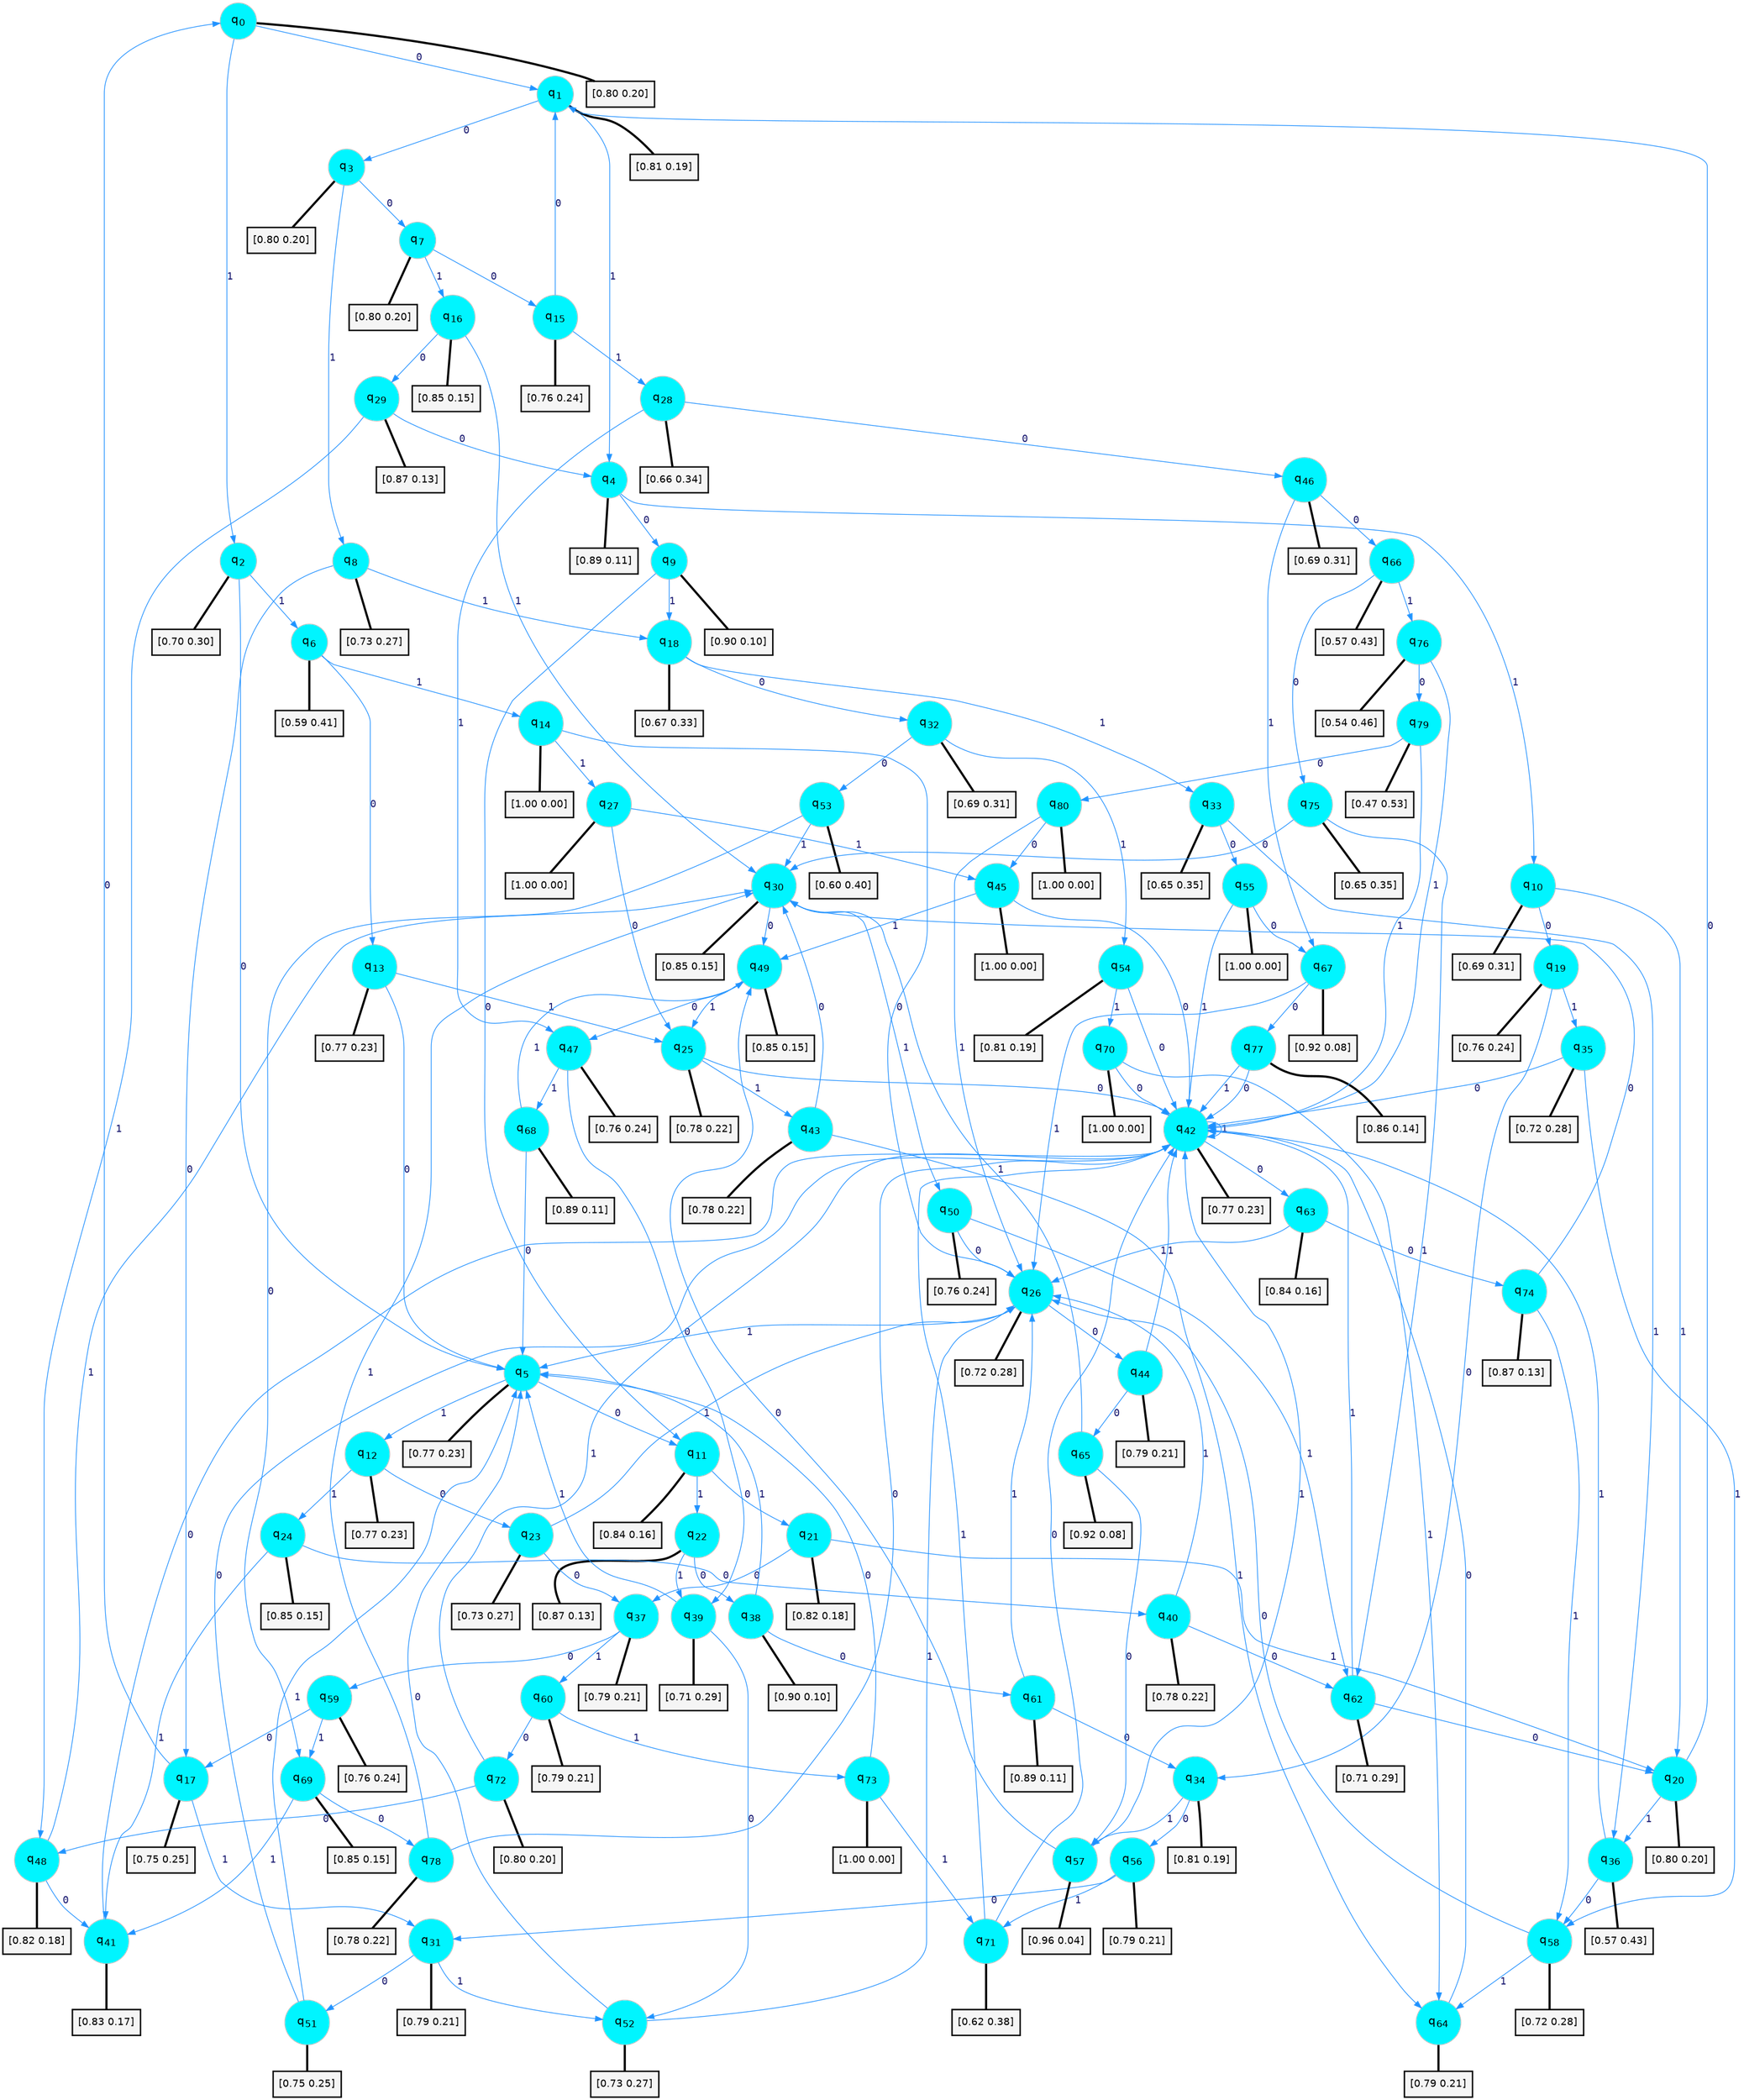 digraph G {
graph [
bgcolor=transparent, dpi=300, rankdir=TD, size="40,25"];
node [
color=gray, fillcolor=turquoise1, fontcolor=black, fontname=Helvetica, fontsize=16, fontweight=bold, shape=circle, style=filled];
edge [
arrowsize=1, color=dodgerblue1, fontcolor=midnightblue, fontname=courier, fontweight=bold, penwidth=1, style=solid, weight=20];
0[label=<q<SUB>0</SUB>>];
1[label=<q<SUB>1</SUB>>];
2[label=<q<SUB>2</SUB>>];
3[label=<q<SUB>3</SUB>>];
4[label=<q<SUB>4</SUB>>];
5[label=<q<SUB>5</SUB>>];
6[label=<q<SUB>6</SUB>>];
7[label=<q<SUB>7</SUB>>];
8[label=<q<SUB>8</SUB>>];
9[label=<q<SUB>9</SUB>>];
10[label=<q<SUB>10</SUB>>];
11[label=<q<SUB>11</SUB>>];
12[label=<q<SUB>12</SUB>>];
13[label=<q<SUB>13</SUB>>];
14[label=<q<SUB>14</SUB>>];
15[label=<q<SUB>15</SUB>>];
16[label=<q<SUB>16</SUB>>];
17[label=<q<SUB>17</SUB>>];
18[label=<q<SUB>18</SUB>>];
19[label=<q<SUB>19</SUB>>];
20[label=<q<SUB>20</SUB>>];
21[label=<q<SUB>21</SUB>>];
22[label=<q<SUB>22</SUB>>];
23[label=<q<SUB>23</SUB>>];
24[label=<q<SUB>24</SUB>>];
25[label=<q<SUB>25</SUB>>];
26[label=<q<SUB>26</SUB>>];
27[label=<q<SUB>27</SUB>>];
28[label=<q<SUB>28</SUB>>];
29[label=<q<SUB>29</SUB>>];
30[label=<q<SUB>30</SUB>>];
31[label=<q<SUB>31</SUB>>];
32[label=<q<SUB>32</SUB>>];
33[label=<q<SUB>33</SUB>>];
34[label=<q<SUB>34</SUB>>];
35[label=<q<SUB>35</SUB>>];
36[label=<q<SUB>36</SUB>>];
37[label=<q<SUB>37</SUB>>];
38[label=<q<SUB>38</SUB>>];
39[label=<q<SUB>39</SUB>>];
40[label=<q<SUB>40</SUB>>];
41[label=<q<SUB>41</SUB>>];
42[label=<q<SUB>42</SUB>>];
43[label=<q<SUB>43</SUB>>];
44[label=<q<SUB>44</SUB>>];
45[label=<q<SUB>45</SUB>>];
46[label=<q<SUB>46</SUB>>];
47[label=<q<SUB>47</SUB>>];
48[label=<q<SUB>48</SUB>>];
49[label=<q<SUB>49</SUB>>];
50[label=<q<SUB>50</SUB>>];
51[label=<q<SUB>51</SUB>>];
52[label=<q<SUB>52</SUB>>];
53[label=<q<SUB>53</SUB>>];
54[label=<q<SUB>54</SUB>>];
55[label=<q<SUB>55</SUB>>];
56[label=<q<SUB>56</SUB>>];
57[label=<q<SUB>57</SUB>>];
58[label=<q<SUB>58</SUB>>];
59[label=<q<SUB>59</SUB>>];
60[label=<q<SUB>60</SUB>>];
61[label=<q<SUB>61</SUB>>];
62[label=<q<SUB>62</SUB>>];
63[label=<q<SUB>63</SUB>>];
64[label=<q<SUB>64</SUB>>];
65[label=<q<SUB>65</SUB>>];
66[label=<q<SUB>66</SUB>>];
67[label=<q<SUB>67</SUB>>];
68[label=<q<SUB>68</SUB>>];
69[label=<q<SUB>69</SUB>>];
70[label=<q<SUB>70</SUB>>];
71[label=<q<SUB>71</SUB>>];
72[label=<q<SUB>72</SUB>>];
73[label=<q<SUB>73</SUB>>];
74[label=<q<SUB>74</SUB>>];
75[label=<q<SUB>75</SUB>>];
76[label=<q<SUB>76</SUB>>];
77[label=<q<SUB>77</SUB>>];
78[label=<q<SUB>78</SUB>>];
79[label=<q<SUB>79</SUB>>];
80[label=<q<SUB>80</SUB>>];
81[label="[0.80 0.20]", shape=box,fontcolor=black, fontname=Helvetica, fontsize=14, penwidth=2, fillcolor=whitesmoke,color=black];
82[label="[0.81 0.19]", shape=box,fontcolor=black, fontname=Helvetica, fontsize=14, penwidth=2, fillcolor=whitesmoke,color=black];
83[label="[0.70 0.30]", shape=box,fontcolor=black, fontname=Helvetica, fontsize=14, penwidth=2, fillcolor=whitesmoke,color=black];
84[label="[0.80 0.20]", shape=box,fontcolor=black, fontname=Helvetica, fontsize=14, penwidth=2, fillcolor=whitesmoke,color=black];
85[label="[0.89 0.11]", shape=box,fontcolor=black, fontname=Helvetica, fontsize=14, penwidth=2, fillcolor=whitesmoke,color=black];
86[label="[0.77 0.23]", shape=box,fontcolor=black, fontname=Helvetica, fontsize=14, penwidth=2, fillcolor=whitesmoke,color=black];
87[label="[0.59 0.41]", shape=box,fontcolor=black, fontname=Helvetica, fontsize=14, penwidth=2, fillcolor=whitesmoke,color=black];
88[label="[0.80 0.20]", shape=box,fontcolor=black, fontname=Helvetica, fontsize=14, penwidth=2, fillcolor=whitesmoke,color=black];
89[label="[0.73 0.27]", shape=box,fontcolor=black, fontname=Helvetica, fontsize=14, penwidth=2, fillcolor=whitesmoke,color=black];
90[label="[0.90 0.10]", shape=box,fontcolor=black, fontname=Helvetica, fontsize=14, penwidth=2, fillcolor=whitesmoke,color=black];
91[label="[0.69 0.31]", shape=box,fontcolor=black, fontname=Helvetica, fontsize=14, penwidth=2, fillcolor=whitesmoke,color=black];
92[label="[0.84 0.16]", shape=box,fontcolor=black, fontname=Helvetica, fontsize=14, penwidth=2, fillcolor=whitesmoke,color=black];
93[label="[0.77 0.23]", shape=box,fontcolor=black, fontname=Helvetica, fontsize=14, penwidth=2, fillcolor=whitesmoke,color=black];
94[label="[0.77 0.23]", shape=box,fontcolor=black, fontname=Helvetica, fontsize=14, penwidth=2, fillcolor=whitesmoke,color=black];
95[label="[1.00 0.00]", shape=box,fontcolor=black, fontname=Helvetica, fontsize=14, penwidth=2, fillcolor=whitesmoke,color=black];
96[label="[0.76 0.24]", shape=box,fontcolor=black, fontname=Helvetica, fontsize=14, penwidth=2, fillcolor=whitesmoke,color=black];
97[label="[0.85 0.15]", shape=box,fontcolor=black, fontname=Helvetica, fontsize=14, penwidth=2, fillcolor=whitesmoke,color=black];
98[label="[0.75 0.25]", shape=box,fontcolor=black, fontname=Helvetica, fontsize=14, penwidth=2, fillcolor=whitesmoke,color=black];
99[label="[0.67 0.33]", shape=box,fontcolor=black, fontname=Helvetica, fontsize=14, penwidth=2, fillcolor=whitesmoke,color=black];
100[label="[0.76 0.24]", shape=box,fontcolor=black, fontname=Helvetica, fontsize=14, penwidth=2, fillcolor=whitesmoke,color=black];
101[label="[0.80 0.20]", shape=box,fontcolor=black, fontname=Helvetica, fontsize=14, penwidth=2, fillcolor=whitesmoke,color=black];
102[label="[0.82 0.18]", shape=box,fontcolor=black, fontname=Helvetica, fontsize=14, penwidth=2, fillcolor=whitesmoke,color=black];
103[label="[0.87 0.13]", shape=box,fontcolor=black, fontname=Helvetica, fontsize=14, penwidth=2, fillcolor=whitesmoke,color=black];
104[label="[0.73 0.27]", shape=box,fontcolor=black, fontname=Helvetica, fontsize=14, penwidth=2, fillcolor=whitesmoke,color=black];
105[label="[0.85 0.15]", shape=box,fontcolor=black, fontname=Helvetica, fontsize=14, penwidth=2, fillcolor=whitesmoke,color=black];
106[label="[0.78 0.22]", shape=box,fontcolor=black, fontname=Helvetica, fontsize=14, penwidth=2, fillcolor=whitesmoke,color=black];
107[label="[0.72 0.28]", shape=box,fontcolor=black, fontname=Helvetica, fontsize=14, penwidth=2, fillcolor=whitesmoke,color=black];
108[label="[1.00 0.00]", shape=box,fontcolor=black, fontname=Helvetica, fontsize=14, penwidth=2, fillcolor=whitesmoke,color=black];
109[label="[0.66 0.34]", shape=box,fontcolor=black, fontname=Helvetica, fontsize=14, penwidth=2, fillcolor=whitesmoke,color=black];
110[label="[0.87 0.13]", shape=box,fontcolor=black, fontname=Helvetica, fontsize=14, penwidth=2, fillcolor=whitesmoke,color=black];
111[label="[0.85 0.15]", shape=box,fontcolor=black, fontname=Helvetica, fontsize=14, penwidth=2, fillcolor=whitesmoke,color=black];
112[label="[0.79 0.21]", shape=box,fontcolor=black, fontname=Helvetica, fontsize=14, penwidth=2, fillcolor=whitesmoke,color=black];
113[label="[0.69 0.31]", shape=box,fontcolor=black, fontname=Helvetica, fontsize=14, penwidth=2, fillcolor=whitesmoke,color=black];
114[label="[0.65 0.35]", shape=box,fontcolor=black, fontname=Helvetica, fontsize=14, penwidth=2, fillcolor=whitesmoke,color=black];
115[label="[0.81 0.19]", shape=box,fontcolor=black, fontname=Helvetica, fontsize=14, penwidth=2, fillcolor=whitesmoke,color=black];
116[label="[0.72 0.28]", shape=box,fontcolor=black, fontname=Helvetica, fontsize=14, penwidth=2, fillcolor=whitesmoke,color=black];
117[label="[0.57 0.43]", shape=box,fontcolor=black, fontname=Helvetica, fontsize=14, penwidth=2, fillcolor=whitesmoke,color=black];
118[label="[0.79 0.21]", shape=box,fontcolor=black, fontname=Helvetica, fontsize=14, penwidth=2, fillcolor=whitesmoke,color=black];
119[label="[0.90 0.10]", shape=box,fontcolor=black, fontname=Helvetica, fontsize=14, penwidth=2, fillcolor=whitesmoke,color=black];
120[label="[0.71 0.29]", shape=box,fontcolor=black, fontname=Helvetica, fontsize=14, penwidth=2, fillcolor=whitesmoke,color=black];
121[label="[0.78 0.22]", shape=box,fontcolor=black, fontname=Helvetica, fontsize=14, penwidth=2, fillcolor=whitesmoke,color=black];
122[label="[0.83 0.17]", shape=box,fontcolor=black, fontname=Helvetica, fontsize=14, penwidth=2, fillcolor=whitesmoke,color=black];
123[label="[0.77 0.23]", shape=box,fontcolor=black, fontname=Helvetica, fontsize=14, penwidth=2, fillcolor=whitesmoke,color=black];
124[label="[0.78 0.22]", shape=box,fontcolor=black, fontname=Helvetica, fontsize=14, penwidth=2, fillcolor=whitesmoke,color=black];
125[label="[0.79 0.21]", shape=box,fontcolor=black, fontname=Helvetica, fontsize=14, penwidth=2, fillcolor=whitesmoke,color=black];
126[label="[1.00 0.00]", shape=box,fontcolor=black, fontname=Helvetica, fontsize=14, penwidth=2, fillcolor=whitesmoke,color=black];
127[label="[0.69 0.31]", shape=box,fontcolor=black, fontname=Helvetica, fontsize=14, penwidth=2, fillcolor=whitesmoke,color=black];
128[label="[0.76 0.24]", shape=box,fontcolor=black, fontname=Helvetica, fontsize=14, penwidth=2, fillcolor=whitesmoke,color=black];
129[label="[0.82 0.18]", shape=box,fontcolor=black, fontname=Helvetica, fontsize=14, penwidth=2, fillcolor=whitesmoke,color=black];
130[label="[0.85 0.15]", shape=box,fontcolor=black, fontname=Helvetica, fontsize=14, penwidth=2, fillcolor=whitesmoke,color=black];
131[label="[0.76 0.24]", shape=box,fontcolor=black, fontname=Helvetica, fontsize=14, penwidth=2, fillcolor=whitesmoke,color=black];
132[label="[0.75 0.25]", shape=box,fontcolor=black, fontname=Helvetica, fontsize=14, penwidth=2, fillcolor=whitesmoke,color=black];
133[label="[0.73 0.27]", shape=box,fontcolor=black, fontname=Helvetica, fontsize=14, penwidth=2, fillcolor=whitesmoke,color=black];
134[label="[0.60 0.40]", shape=box,fontcolor=black, fontname=Helvetica, fontsize=14, penwidth=2, fillcolor=whitesmoke,color=black];
135[label="[0.81 0.19]", shape=box,fontcolor=black, fontname=Helvetica, fontsize=14, penwidth=2, fillcolor=whitesmoke,color=black];
136[label="[1.00 0.00]", shape=box,fontcolor=black, fontname=Helvetica, fontsize=14, penwidth=2, fillcolor=whitesmoke,color=black];
137[label="[0.79 0.21]", shape=box,fontcolor=black, fontname=Helvetica, fontsize=14, penwidth=2, fillcolor=whitesmoke,color=black];
138[label="[0.96 0.04]", shape=box,fontcolor=black, fontname=Helvetica, fontsize=14, penwidth=2, fillcolor=whitesmoke,color=black];
139[label="[0.72 0.28]", shape=box,fontcolor=black, fontname=Helvetica, fontsize=14, penwidth=2, fillcolor=whitesmoke,color=black];
140[label="[0.76 0.24]", shape=box,fontcolor=black, fontname=Helvetica, fontsize=14, penwidth=2, fillcolor=whitesmoke,color=black];
141[label="[0.79 0.21]", shape=box,fontcolor=black, fontname=Helvetica, fontsize=14, penwidth=2, fillcolor=whitesmoke,color=black];
142[label="[0.89 0.11]", shape=box,fontcolor=black, fontname=Helvetica, fontsize=14, penwidth=2, fillcolor=whitesmoke,color=black];
143[label="[0.71 0.29]", shape=box,fontcolor=black, fontname=Helvetica, fontsize=14, penwidth=2, fillcolor=whitesmoke,color=black];
144[label="[0.84 0.16]", shape=box,fontcolor=black, fontname=Helvetica, fontsize=14, penwidth=2, fillcolor=whitesmoke,color=black];
145[label="[0.79 0.21]", shape=box,fontcolor=black, fontname=Helvetica, fontsize=14, penwidth=2, fillcolor=whitesmoke,color=black];
146[label="[0.92 0.08]", shape=box,fontcolor=black, fontname=Helvetica, fontsize=14, penwidth=2, fillcolor=whitesmoke,color=black];
147[label="[0.57 0.43]", shape=box,fontcolor=black, fontname=Helvetica, fontsize=14, penwidth=2, fillcolor=whitesmoke,color=black];
148[label="[0.92 0.08]", shape=box,fontcolor=black, fontname=Helvetica, fontsize=14, penwidth=2, fillcolor=whitesmoke,color=black];
149[label="[0.89 0.11]", shape=box,fontcolor=black, fontname=Helvetica, fontsize=14, penwidth=2, fillcolor=whitesmoke,color=black];
150[label="[0.85 0.15]", shape=box,fontcolor=black, fontname=Helvetica, fontsize=14, penwidth=2, fillcolor=whitesmoke,color=black];
151[label="[1.00 0.00]", shape=box,fontcolor=black, fontname=Helvetica, fontsize=14, penwidth=2, fillcolor=whitesmoke,color=black];
152[label="[0.62 0.38]", shape=box,fontcolor=black, fontname=Helvetica, fontsize=14, penwidth=2, fillcolor=whitesmoke,color=black];
153[label="[0.80 0.20]", shape=box,fontcolor=black, fontname=Helvetica, fontsize=14, penwidth=2, fillcolor=whitesmoke,color=black];
154[label="[1.00 0.00]", shape=box,fontcolor=black, fontname=Helvetica, fontsize=14, penwidth=2, fillcolor=whitesmoke,color=black];
155[label="[0.87 0.13]", shape=box,fontcolor=black, fontname=Helvetica, fontsize=14, penwidth=2, fillcolor=whitesmoke,color=black];
156[label="[0.65 0.35]", shape=box,fontcolor=black, fontname=Helvetica, fontsize=14, penwidth=2, fillcolor=whitesmoke,color=black];
157[label="[0.54 0.46]", shape=box,fontcolor=black, fontname=Helvetica, fontsize=14, penwidth=2, fillcolor=whitesmoke,color=black];
158[label="[0.86 0.14]", shape=box,fontcolor=black, fontname=Helvetica, fontsize=14, penwidth=2, fillcolor=whitesmoke,color=black];
159[label="[0.78 0.22]", shape=box,fontcolor=black, fontname=Helvetica, fontsize=14, penwidth=2, fillcolor=whitesmoke,color=black];
160[label="[0.47 0.53]", shape=box,fontcolor=black, fontname=Helvetica, fontsize=14, penwidth=2, fillcolor=whitesmoke,color=black];
161[label="[1.00 0.00]", shape=box,fontcolor=black, fontname=Helvetica, fontsize=14, penwidth=2, fillcolor=whitesmoke,color=black];
0->1 [label=0];
0->2 [label=1];
0->81 [arrowhead=none, penwidth=3,color=black];
1->3 [label=0];
1->4 [label=1];
1->82 [arrowhead=none, penwidth=3,color=black];
2->5 [label=0];
2->6 [label=1];
2->83 [arrowhead=none, penwidth=3,color=black];
3->7 [label=0];
3->8 [label=1];
3->84 [arrowhead=none, penwidth=3,color=black];
4->9 [label=0];
4->10 [label=1];
4->85 [arrowhead=none, penwidth=3,color=black];
5->11 [label=0];
5->12 [label=1];
5->86 [arrowhead=none, penwidth=3,color=black];
6->13 [label=0];
6->14 [label=1];
6->87 [arrowhead=none, penwidth=3,color=black];
7->15 [label=0];
7->16 [label=1];
7->88 [arrowhead=none, penwidth=3,color=black];
8->17 [label=0];
8->18 [label=1];
8->89 [arrowhead=none, penwidth=3,color=black];
9->11 [label=0];
9->18 [label=1];
9->90 [arrowhead=none, penwidth=3,color=black];
10->19 [label=0];
10->20 [label=1];
10->91 [arrowhead=none, penwidth=3,color=black];
11->21 [label=0];
11->22 [label=1];
11->92 [arrowhead=none, penwidth=3,color=black];
12->23 [label=0];
12->24 [label=1];
12->93 [arrowhead=none, penwidth=3,color=black];
13->5 [label=0];
13->25 [label=1];
13->94 [arrowhead=none, penwidth=3,color=black];
14->26 [label=0];
14->27 [label=1];
14->95 [arrowhead=none, penwidth=3,color=black];
15->1 [label=0];
15->28 [label=1];
15->96 [arrowhead=none, penwidth=3,color=black];
16->29 [label=0];
16->30 [label=1];
16->97 [arrowhead=none, penwidth=3,color=black];
17->0 [label=0];
17->31 [label=1];
17->98 [arrowhead=none, penwidth=3,color=black];
18->32 [label=0];
18->33 [label=1];
18->99 [arrowhead=none, penwidth=3,color=black];
19->34 [label=0];
19->35 [label=1];
19->100 [arrowhead=none, penwidth=3,color=black];
20->1 [label=0];
20->36 [label=1];
20->101 [arrowhead=none, penwidth=3,color=black];
21->37 [label=0];
21->20 [label=1];
21->102 [arrowhead=none, penwidth=3,color=black];
22->38 [label=0];
22->39 [label=1];
22->103 [arrowhead=none, penwidth=3,color=black];
23->37 [label=0];
23->26 [label=1];
23->104 [arrowhead=none, penwidth=3,color=black];
24->40 [label=0];
24->41 [label=1];
24->105 [arrowhead=none, penwidth=3,color=black];
25->42 [label=0];
25->43 [label=1];
25->106 [arrowhead=none, penwidth=3,color=black];
26->44 [label=0];
26->5 [label=1];
26->107 [arrowhead=none, penwidth=3,color=black];
27->25 [label=0];
27->45 [label=1];
27->108 [arrowhead=none, penwidth=3,color=black];
28->46 [label=0];
28->47 [label=1];
28->109 [arrowhead=none, penwidth=3,color=black];
29->4 [label=0];
29->48 [label=1];
29->110 [arrowhead=none, penwidth=3,color=black];
30->49 [label=0];
30->50 [label=1];
30->111 [arrowhead=none, penwidth=3,color=black];
31->51 [label=0];
31->52 [label=1];
31->112 [arrowhead=none, penwidth=3,color=black];
32->53 [label=0];
32->54 [label=1];
32->113 [arrowhead=none, penwidth=3,color=black];
33->55 [label=0];
33->36 [label=1];
33->114 [arrowhead=none, penwidth=3,color=black];
34->56 [label=0];
34->57 [label=1];
34->115 [arrowhead=none, penwidth=3,color=black];
35->42 [label=0];
35->58 [label=1];
35->116 [arrowhead=none, penwidth=3,color=black];
36->58 [label=0];
36->42 [label=1];
36->117 [arrowhead=none, penwidth=3,color=black];
37->59 [label=0];
37->60 [label=1];
37->118 [arrowhead=none, penwidth=3,color=black];
38->61 [label=0];
38->5 [label=1];
38->119 [arrowhead=none, penwidth=3,color=black];
39->52 [label=0];
39->5 [label=1];
39->120 [arrowhead=none, penwidth=3,color=black];
40->62 [label=0];
40->26 [label=1];
40->121 [arrowhead=none, penwidth=3,color=black];
41->42 [label=0];
41->122 [arrowhead=none, penwidth=3,color=black];
42->63 [label=0];
42->42 [label=1];
42->123 [arrowhead=none, penwidth=3,color=black];
43->30 [label=0];
43->64 [label=1];
43->124 [arrowhead=none, penwidth=3,color=black];
44->65 [label=0];
44->42 [label=1];
44->125 [arrowhead=none, penwidth=3,color=black];
45->42 [label=0];
45->49 [label=1];
45->126 [arrowhead=none, penwidth=3,color=black];
46->66 [label=0];
46->67 [label=1];
46->127 [arrowhead=none, penwidth=3,color=black];
47->39 [label=0];
47->68 [label=1];
47->128 [arrowhead=none, penwidth=3,color=black];
48->41 [label=0];
48->30 [label=1];
48->129 [arrowhead=none, penwidth=3,color=black];
49->47 [label=0];
49->25 [label=1];
49->130 [arrowhead=none, penwidth=3,color=black];
50->26 [label=0];
50->62 [label=1];
50->131 [arrowhead=none, penwidth=3,color=black];
51->42 [label=0];
51->5 [label=1];
51->132 [arrowhead=none, penwidth=3,color=black];
52->5 [label=0];
52->26 [label=1];
52->133 [arrowhead=none, penwidth=3,color=black];
53->69 [label=0];
53->30 [label=1];
53->134 [arrowhead=none, penwidth=3,color=black];
54->42 [label=0];
54->70 [label=1];
54->135 [arrowhead=none, penwidth=3,color=black];
55->67 [label=0];
55->42 [label=1];
55->136 [arrowhead=none, penwidth=3,color=black];
56->31 [label=0];
56->71 [label=1];
56->137 [arrowhead=none, penwidth=3,color=black];
57->49 [label=0];
57->42 [label=1];
57->138 [arrowhead=none, penwidth=3,color=black];
58->26 [label=0];
58->64 [label=1];
58->139 [arrowhead=none, penwidth=3,color=black];
59->17 [label=0];
59->69 [label=1];
59->140 [arrowhead=none, penwidth=3,color=black];
60->72 [label=0];
60->73 [label=1];
60->141 [arrowhead=none, penwidth=3,color=black];
61->34 [label=0];
61->26 [label=1];
61->142 [arrowhead=none, penwidth=3,color=black];
62->20 [label=0];
62->42 [label=1];
62->143 [arrowhead=none, penwidth=3,color=black];
63->74 [label=0];
63->26 [label=1];
63->144 [arrowhead=none, penwidth=3,color=black];
64->42 [label=0];
64->145 [arrowhead=none, penwidth=3,color=black];
65->57 [label=0];
65->30 [label=1];
65->146 [arrowhead=none, penwidth=3,color=black];
66->75 [label=0];
66->76 [label=1];
66->147 [arrowhead=none, penwidth=3,color=black];
67->77 [label=0];
67->26 [label=1];
67->148 [arrowhead=none, penwidth=3,color=black];
68->5 [label=0];
68->49 [label=1];
68->149 [arrowhead=none, penwidth=3,color=black];
69->78 [label=0];
69->41 [label=1];
69->150 [arrowhead=none, penwidth=3,color=black];
70->42 [label=0];
70->64 [label=1];
70->151 [arrowhead=none, penwidth=3,color=black];
71->42 [label=0];
71->42 [label=1];
71->152 [arrowhead=none, penwidth=3,color=black];
72->48 [label=0];
72->42 [label=1];
72->153 [arrowhead=none, penwidth=3,color=black];
73->5 [label=0];
73->71 [label=1];
73->154 [arrowhead=none, penwidth=3,color=black];
74->30 [label=0];
74->58 [label=1];
74->155 [arrowhead=none, penwidth=3,color=black];
75->30 [label=0];
75->62 [label=1];
75->156 [arrowhead=none, penwidth=3,color=black];
76->79 [label=0];
76->42 [label=1];
76->157 [arrowhead=none, penwidth=3,color=black];
77->42 [label=0];
77->42 [label=1];
77->158 [arrowhead=none, penwidth=3,color=black];
78->42 [label=0];
78->30 [label=1];
78->159 [arrowhead=none, penwidth=3,color=black];
79->80 [label=0];
79->42 [label=1];
79->160 [arrowhead=none, penwidth=3,color=black];
80->45 [label=0];
80->26 [label=1];
80->161 [arrowhead=none, penwidth=3,color=black];
}
